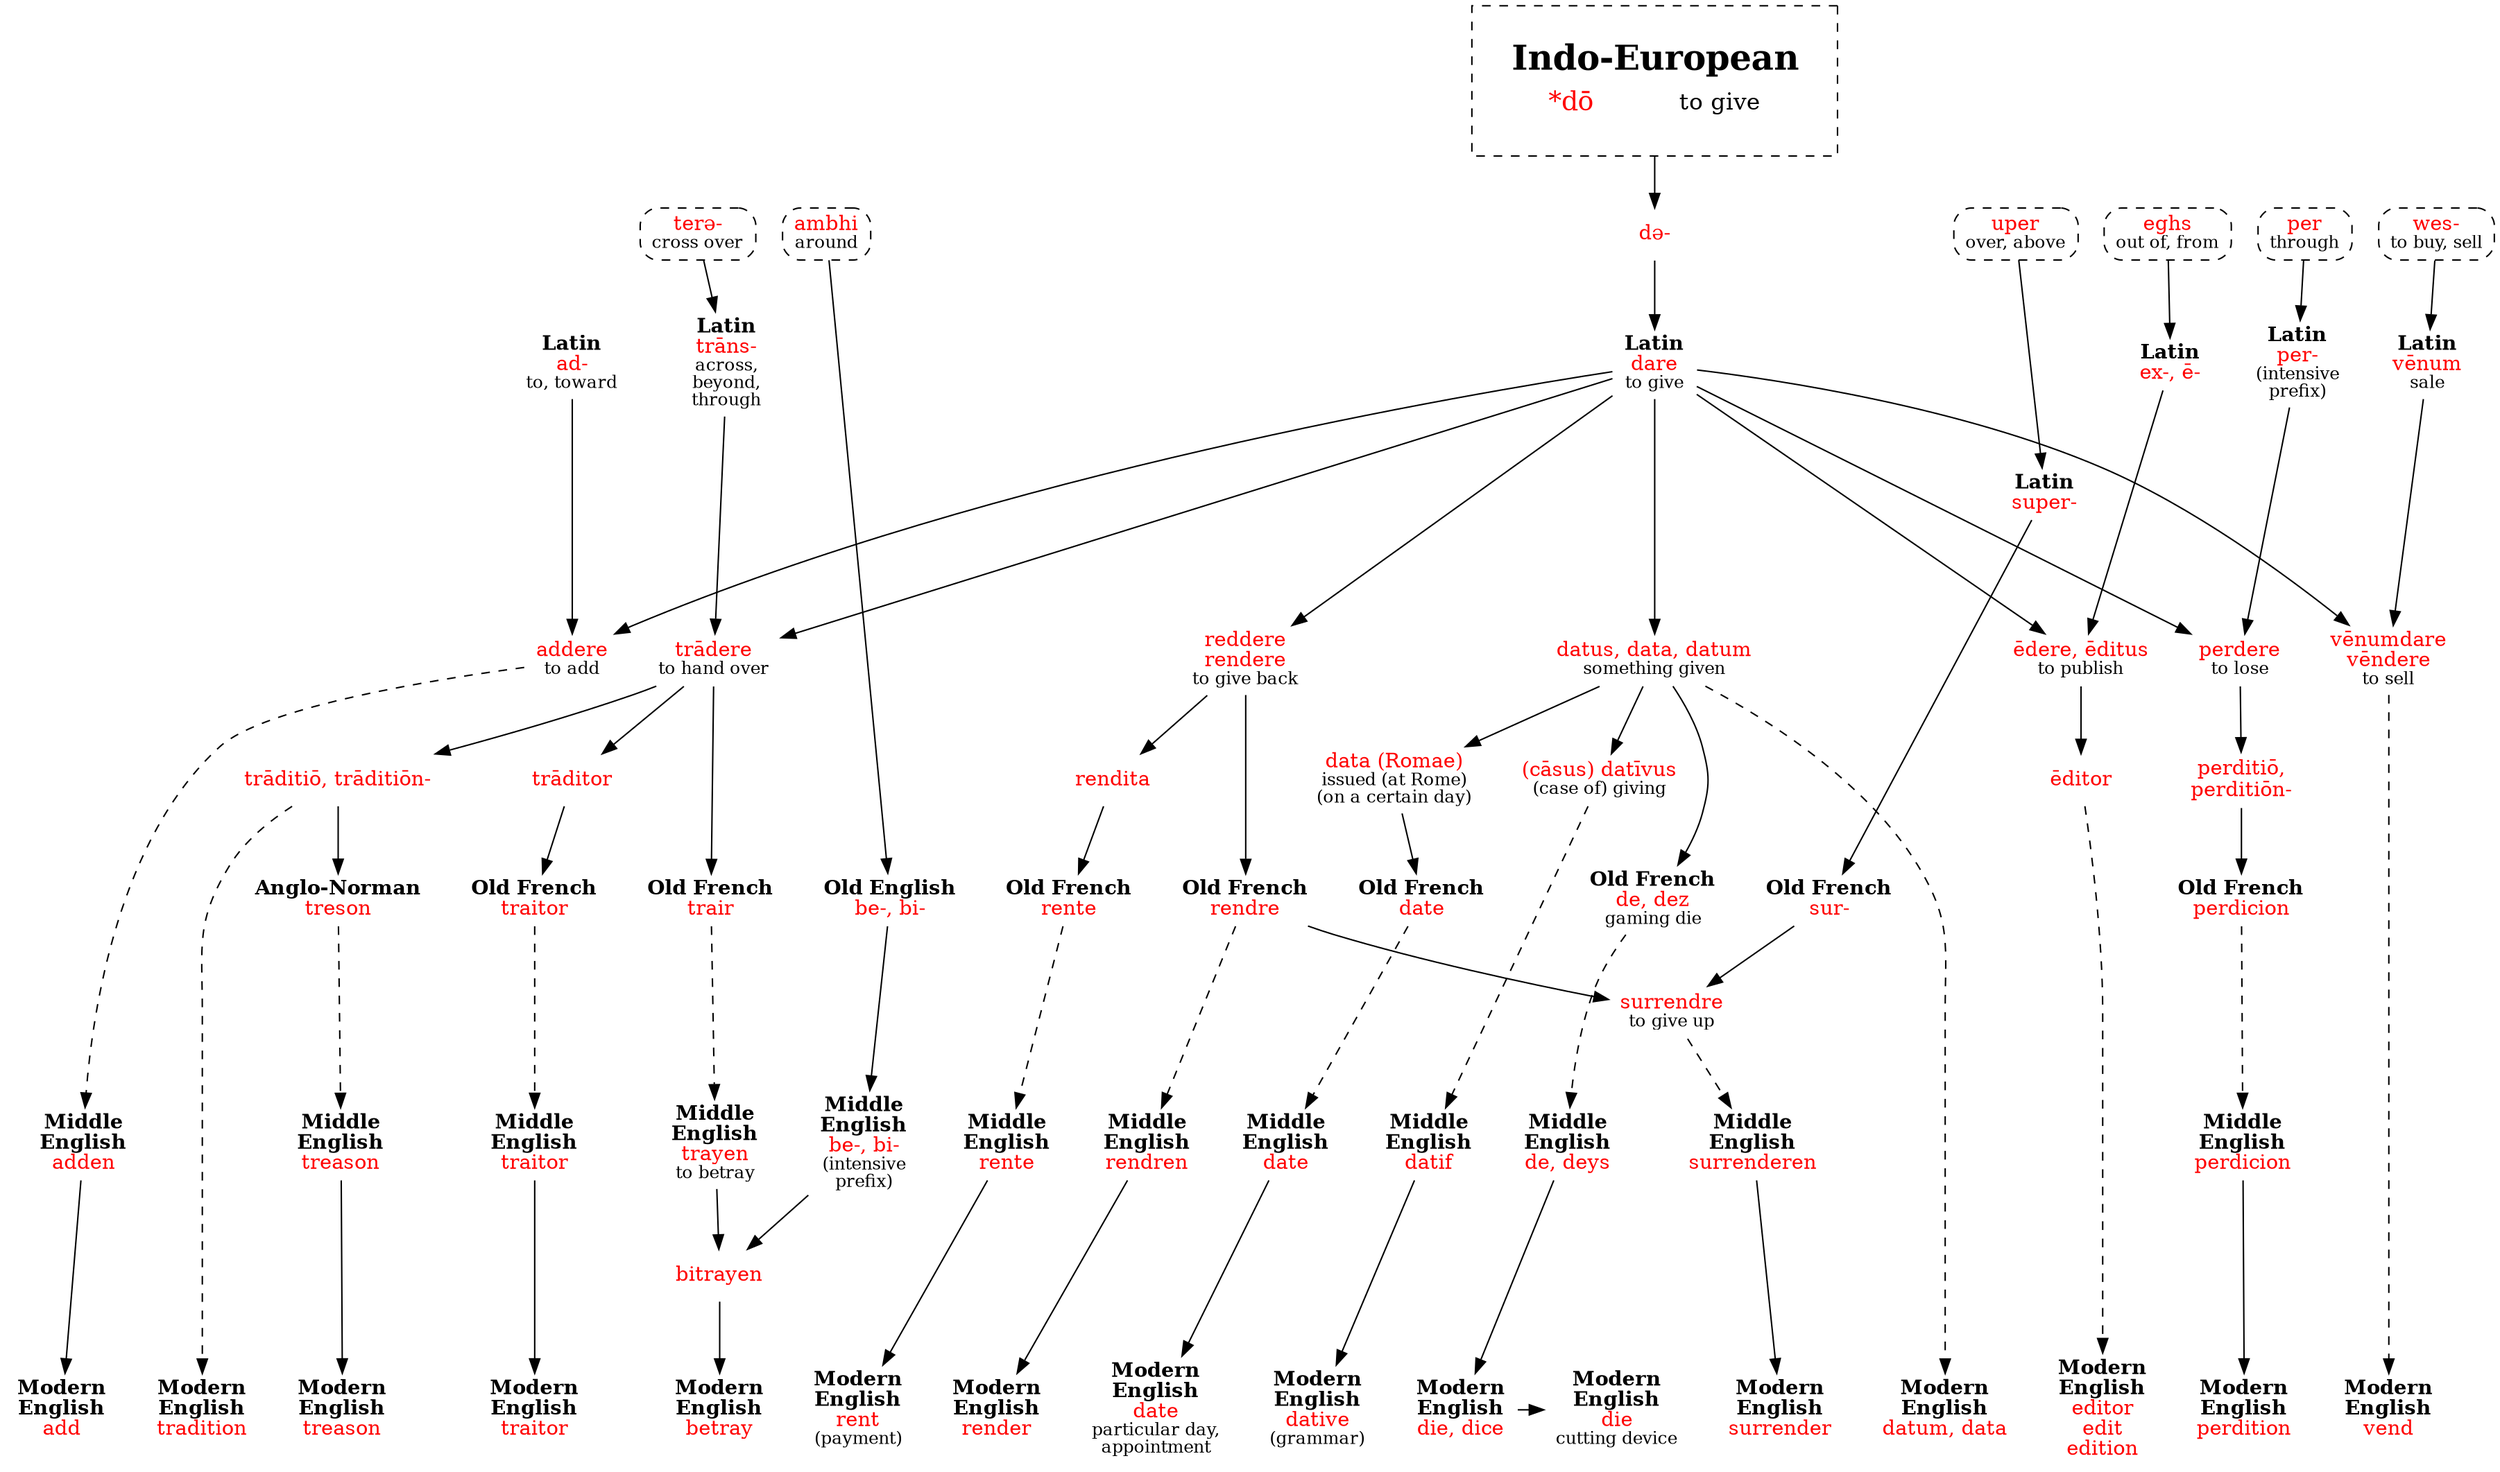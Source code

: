 strict digraph {
node [shape=none]
//edge [samehead=1 sametail=1]
//graph [splines=false]
doIE [label=<<table border="0"><tr><td colspan="2"><font point-size="24"><b>Indo-European</b></font></td></tr><tr><td><font point-size="18" color="red">*dō</font></td><td><font point-size="16">to give</font></td></tr></table>> tooltip="Indo-European \"*dō\" to give" shape=rect style=dashed peripheries=1 margin=.3 URL=".svg"]
deIE [label=<<font color="red">də-</font>>]
doIE -> deIE

/* ---- L dare ---- */
/* omitted: dado, */
/* data */
dareL [label=<<b>Latin</b><br/><font color="red">dare</font><br/><font point-size="12">to give</font>>] // also to play (make a move in a game)
datumL [label=<<font color="red">datus, data, datum</font><br/><font point-size="12">something given</font>>]
data [label=<<b>Modern<br/>English</b><br/><font color="red">datum, data</font>>]
deIE -> dareL -> datumL
datumL -> data [style=dashed]

/* date */
dataL [label=<<font color="red">data (Romae)</font><br/><font point-size="12">issued (at Rome)<br/>(on a certain day)</font>>]
dateOF [label=<<b>Old French</b><br/><font color="red">date</font>>]
dateME [label=<<b>Middle<br/>English</b><br/><font color="red">date</font>>]
date [label=<<b>Modern<br/>English</b><br/><font color="red">date</font><br/><font point-size="12">particular day,<br/>appointment</font>>]
datumL -> dataL -> dateOF
dateOF -> dateME [style=dashed]
dateME -> date

/* dative */
dativusL [label=<<font color="red">(cāsus) datīvus</font><br/><font point-size="12">(case of) giving</font>>] // translation of Greek
datifME [label=<<b>Middle<br/>English</b><br/><font color="red">datif</font>>]
dative [label=<<b>Modern<br/>English</b><br/><font color="red">dative</font><br/><font point-size="12">(grammar)</font>>]
datumL -> dativusL
dativusL -> datifME [style=dashed]
datifME -> dative

/* die (both) - extended definition of dare */
deOF [label=<<b>Old French</b><br/><font color="red">de, dez</font><br/><font point-size="12">gaming die</font>>]
deME [label=<<b>Middle<br/>English</b><br/><font color="red">de, deys</font>>]
dice [label=<<b>Modern<br/>English</b><br/><font color="red">die, dice</font>>]
die [label=<<b>Modern<br/>English</b><br/><font color="red">die</font><br/><font point-size="12">cutting device</font>>]
datumL -> deOF
deOF -> deME [style=dashed]
deME -> dice -> die

/* add */
addereL [label=<<font color="red">addere</font><br/><font point-size="12">to add</font>>]
addenME [label=<<b>Middle<br/>English</b><br/><font color="red">adden</font>>]
add [label=<<b>Modern<br/>English</b><br/><font color="red">add</font>>]
dareL -> addereL
addereL -> addenME [style=dashed]
addenME -> add
adL [label=<<b>Latin</b><br/><font color="red">ad-</font><br/><font point-size="12">to, toward</font>>]
adL -> addereL

/* tradition */
tradereL [label=<<font color="red">trādere</font><br/><font point-size="12">to hand over</font>>]
traditioL [label=<<font color="red">trāditiō, trāditiōn-</font>>]
tradition [label=<<b>Modern<br/>English</b><br/><font color="red">tradition</font>>]
dareL -> tradereL -> traditioL
traditioL -> tradition [style=dashed] // "ultimately"
/* trans- (link to tere-cross) */
tere [label=<<font color="red">terə-</font><br/><font point-size="12">cross over</font>> shape=box style="dashed,rounded" URL="tere-cross.svg"]
transL [label=<<b>Latin</b><br/><font color="red">trāns-</font><br/><font point-size="12">across,<br/>beyond,<br/>through</font>>]
tere -> transL -> tradereL

/* treason */
tresonAN [label=<<b>Anglo-Norman</b><br/><font color="red">treson</font>>]
treasonME [label=<<b>Middle<br/>English</b><br/><font color="red">treason</font>>]
treason [label=<<b>Modern<br/>English</b><br/><font color="red">treason</font>>]
traditioL -> tresonAN
tresonAN -> treasonME [style=dashed]
treasonME -> treason

/* traitor */
traditorL [label=<<font color="red">trāditor</font>>]
traitorOF [label=<<b>Old French</b><br/><font color="red">traitor</font>>]
traitorME [label=<<b>Middle<br/>English</b><br/><font color="red">traitor</font>>]
traitor [label=<<b>Modern<br/>English</b><br/><font color="red">traitor</font>>]
tradereL -> traditorL -> traitorOF
traitorOF -> traitorME [style=dashed]
traitorME -> traitor

/* betray */
trairOF [label=<<b>Old French</b><br/><font color="red">trair</font>>]
trayenME [label=<<b>Middle<br/>English</b><br/><font color="red">trayen</font><br/><font point-size="12">to betray</font>>]
bitrayenME [label=<<font color="red">bitrayen</font>>]
betray [label=<<b>Modern<br/>English</b><br/><font color="red">betray</font>>]
tradereL -> trairOF
trairOF -> trayenME [style=dashed]
trayenME -> bitrayenME -> betray
/* be- (link to ambhi (special case of ant-)) */
ambhi [label=<<font color="red">ambhi</font><br/><font point-size="12">around</font>> shape=box style="dashed,rounded" URL="ambhi-around.svg"]
beOE [label=<<b>Old English</b><br/><font color="red">be-, bi-</font>>]
beME [label=<<b>Middle<br/>English</b><br/><font color="red">be-, bi-</font><br/><font point-size="12">(intensive<br/>prefix)</font>>]
ambhi -> beOE -> beME -> bitrayenME

/* edit, editor, edition */
edereL [label=<<font color="red">ēdere, ēditus</font><br/><font point-size="12">to publish</font>>]
//editerF [label=<<b>French</b><br/><font color="red">editer</font>>]
editorL [label=<<font color="red">ēditor</font>>]
edit [label=<<b>Modern<br/>English</b><br/><font color="red">editor<br/>edit<br/>edition</font>>]
dareL -> edereL -> editorL
editorL -> edit [style=dashed]
/* ex- (link to eghs) */
eghs [label=<<font color="red">eghs</font><br/><font point-size="12">out of, from</font>> shape=box style="dashed,rounded" URL="eghs-out.svg"]
exL [label=<<b>Latin</b><br/><font color="red">ex-, ē-</font>>]
eghs -> exL -> edereL

/* perdition */
/* omitted: perdu */
perdereL [label=<<font color="red">perdere</font><br/><font point-size="12">to lose</font>>]
perditioL [label=<<font color="red">perditiō,<br/>perditiōn-</font>>]
perdicionOF [label=<<b>Old French</b><br/><font color="red">perdicion</font>>]
perdicionME [label=<<b>Middle<br/>English</b><br/><font color="red">perdicion</font>>]
perdition [label=<<b>Modern<br/>English</b><br/><font color="red">perdition</font>>]
dareL -> perdereL -> perditioL -> perdicionOF
perdicionOF -> perdicionME [style=dashed]
perdicionME -> perdition
/* per- (link to per) */
perIE [label=<<font color="red">per</font><br/><font point-size="12">through</font>> shape=box style="dashed,rounded" URL="per-peri.svg"]
perL [label=<<b>Latin</b><br/><font color="red">per-</font><br/><font point-size="12">(intensive<br/>prefix)</font>>]
perIE -> perL -> perdereL

/* render */
reddereL [label=<<font color="red">reddere<br/>rendere</font><br/><font point-size="12">to give back</font>>] // latter Vulgar
rendreOF [label=<<b>Old French</b><br/><font color="red">rendre</font>>]
rendrenME [label=<<b>Middle<br/>English</b><br/><font color="red">rendren</font>>]
render [label=<<b>Modern<br/>English</b><br/><font color="red">render</font>>]
dareL -> reddereL -> rendreOF
rendreOF -> rendrenME [style=dashed]
rendrenME -> render
/* add re-? */

/* surrender */
surrendreOF [label=<<font color="red">surrendre</font><br/><font point-size="12">to give up</font>>]
surrenderenME [label=<<b>Middle<br/>English</b><br/><font color="red">surrenderen</font>>]
surrender [label=<<b>Modern<br/>English</b><br/><font color="red">surrender</font>>]
rendreOF -> surrendreOF
surrendreOF -> surrenderenME [style=dashed]
surrenderenME -> surrender
/* sur- (link to uper) */
uper [label=<<font color="red">uper</font><br/><font point-size="12">over, above</font>> shape=box style="dashed,rounded" URL="uper-over.svg"]
superL [label=<<b>Latin</b><br/><font color="red">super-</font>>]
surOF [label=<<b>Old French</b><br/><font color="red">sur-</font>>]
uper -> superL -> surOF -> surrendreOF

/* rent */
renditaL [label=<<font color="red">rendita</font>>]
renteOF [label=<<b>Old French</b><br/><font color="red">rente</font>>]
renteME [label=<<b>Middle<br/>English</b><br/><font color="red">rente</font>>]
rent [label=<<b>Modern<br/>English</b><br/><font color="red">rent</font><br/><font point-size="12">(payment)</font>>]
reddereL -> renditaL -> renteOF
renteOF -> renteME [style=dashed]
renteME -> rent

/* vend */
vendereL [label=<<font color="red">vēnumdare<br/>vēndere</font><br/><font point-size="12">to sell</font>>]
vend [label=<<b>Modern<br/>English</b><br/><font color="red">vend</font>>]
dareL -> vendereL
vendereL -> vend [style=dashed]
/* venum (link to wes-buy) */
wesIE [label=<<font color="red">wes-</font><br/><font point-size="12">to buy, sell</font>> shape=box style="dashed,rounded" URL="wes-buy.svg"]
venumL [label=<<b>Latin</b><br/><font color="red">vēnum</font><br/><font point-size="12">sale</font>>]
wesIE -> venumL -> vendereL

{rank=same data date dative dice die add tradition treason traitor betray edit perdition render surrender rent vend}
{rank=same deIE tere ambhi eghs perIE uper wesIE}
{rank=same beOE trairOF tresonAN traitorOF renteOF rendreOF deOF dateOF perdicionOF surOF}
{rank=same addenME treasonME traitorME trayenME beME renteME rendrenME dateME datifME deME surrenderenME perdicionME}
dareL -> {addereL tradereL reddereL datumL edereL perdereL vendereL rank=same} [minlen=3]
addereL -> tradereL -> reddereL -> datumL -> edereL -> perdereL -> vendereL [style=invis]
{rank=same dataL dativusL}
{rank=same adL transL perL exL venumL dareL}
trairOF -> beOE [style=invis]
betray -> rent [style=invis]
// render -> surrender -> perdition [weight=10 style=invis]
rendreOF -> surrendreOF [weight=5]
edereL -> editorL [weight=2]
}